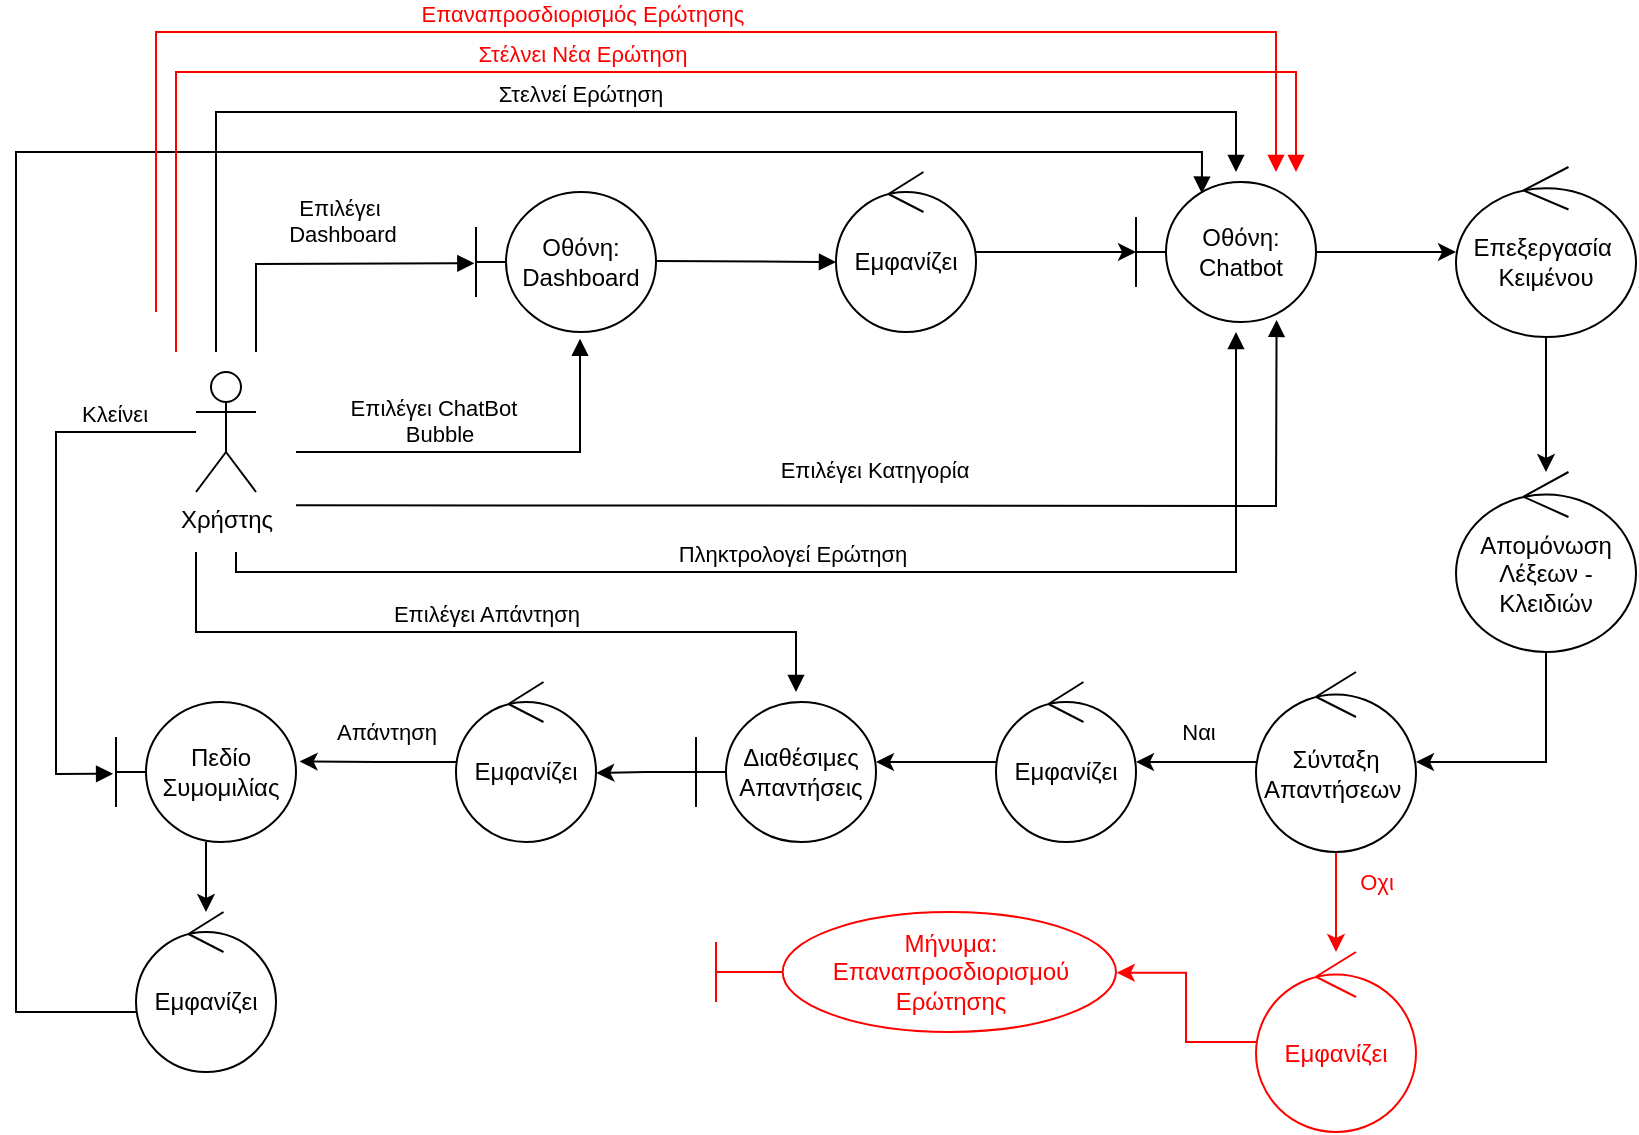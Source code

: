 <mxfile version="17.4.6" type="device"><diagram id="6_4eyCXF2LPvlBcHCBKY" name="Page-1"><mxGraphModel dx="1312" dy="588" grid="0" gridSize="10" guides="1" tooltips="1" connect="1" arrows="1" fold="1" page="0" pageScale="1" pageWidth="827" pageHeight="1169" math="0" shadow="0"><root><mxCell id="0"/><mxCell id="1" parent="0"/><mxCell id="_LJ4mqh4iR8nLpNvWZqS-1" value="Οθόνη:&lt;br&gt;Dashboard" style="shape=umlBoundary;whiteSpace=wrap;html=1;" vertex="1" parent="1"><mxGeometry x="220" y="210" width="90" height="70" as="geometry"/></mxCell><mxCell id="_LJ4mqh4iR8nLpNvWZqS-2" value="Επιλέγει&amp;nbsp;&lt;br&gt;Dashboard" style="html=1;verticalAlign=bottom;endArrow=block;rounded=0;entryX=-0.009;entryY=0.509;entryDx=0;entryDy=0;entryPerimeter=0;" edge="1" parent="1" target="_LJ4mqh4iR8nLpNvWZqS-1"><mxGeometry x="0.136" y="6" width="80" relative="1" as="geometry"><mxPoint x="110" y="290" as="sourcePoint"/><mxPoint x="190" y="244.5" as="targetPoint"/><Array as="points"><mxPoint x="110" y="246"/></Array><mxPoint as="offset"/></mxGeometry></mxCell><mxCell id="_LJ4mqh4iR8nLpNvWZqS-3" value="Χρήστης" style="shape=umlActor;verticalLabelPosition=bottom;verticalAlign=top;html=1;outlineConnect=0;" vertex="1" parent="1"><mxGeometry x="80" y="300" width="30" height="60" as="geometry"/></mxCell><mxCell id="_LJ4mqh4iR8nLpNvWZqS-4" value="" style="html=1;verticalAlign=bottom;endArrow=block;rounded=0;" edge="1" parent="1"><mxGeometry width="80" relative="1" as="geometry"><mxPoint x="310" y="244.52" as="sourcePoint"/><mxPoint x="400" y="245.0" as="targetPoint"/><Array as="points"/></mxGeometry></mxCell><mxCell id="_LJ4mqh4iR8nLpNvWZqS-10" value="" style="edgeStyle=orthogonalEdgeStyle;rounded=0;orthogonalLoop=1;jettySize=auto;html=1;" edge="1" parent="1" source="_LJ4mqh4iR8nLpNvWZqS-8" target="_LJ4mqh4iR8nLpNvWZqS-9"><mxGeometry relative="1" as="geometry"/></mxCell><mxCell id="_LJ4mqh4iR8nLpNvWZqS-8" value="Εμφανίζει" style="ellipse;shape=umlControl;whiteSpace=wrap;html=1;" vertex="1" parent="1"><mxGeometry x="400" y="200" width="70" height="80" as="geometry"/></mxCell><mxCell id="_LJ4mqh4iR8nLpNvWZqS-17" value="" style="edgeStyle=orthogonalEdgeStyle;rounded=0;orthogonalLoop=1;jettySize=auto;html=1;" edge="1" parent="1" source="_LJ4mqh4iR8nLpNvWZqS-9" target="_LJ4mqh4iR8nLpNvWZqS-16"><mxGeometry relative="1" as="geometry"/></mxCell><mxCell id="_LJ4mqh4iR8nLpNvWZqS-9" value="Οθόνη:&lt;br&gt;Chatbot" style="shape=umlBoundary;whiteSpace=wrap;html=1;" vertex="1" parent="1"><mxGeometry x="550" y="205" width="90" height="70" as="geometry"/></mxCell><mxCell id="_LJ4mqh4iR8nLpNvWZqS-11" value="Επιλέγει ChatBot&amp;nbsp;&lt;br&gt;&amp;nbsp;Bubble" style="html=1;verticalAlign=bottom;endArrow=block;rounded=0;entryX=0.578;entryY=1.048;entryDx=0;entryDy=0;entryPerimeter=0;" edge="1" parent="1" target="_LJ4mqh4iR8nLpNvWZqS-1"><mxGeometry x="-0.295" width="80" relative="1" as="geometry"><mxPoint x="130" y="340" as="sourcePoint"/><mxPoint x="210" y="340" as="targetPoint"/><Array as="points"><mxPoint x="272" y="340"/></Array><mxPoint as="offset"/></mxGeometry></mxCell><mxCell id="_LJ4mqh4iR8nLpNvWZqS-13" value="Επιλέγει Κατηγορία" style="html=1;verticalAlign=bottom;endArrow=block;rounded=0;entryX=0.781;entryY=0.985;entryDx=0;entryDy=0;entryPerimeter=0;" edge="1" parent="1" target="_LJ4mqh4iR8nLpNvWZqS-9"><mxGeometry x="-0.01" y="9" width="80" relative="1" as="geometry"><mxPoint x="130" y="366.64" as="sourcePoint"/><mxPoint x="272.02" y="310.0" as="targetPoint"/><Array as="points"><mxPoint x="620" y="367"/></Array><mxPoint as="offset"/></mxGeometry></mxCell><mxCell id="_LJ4mqh4iR8nLpNvWZqS-14" value="Πληκτρολογεί Ερώτηση" style="html=1;verticalAlign=bottom;endArrow=block;rounded=0;" edge="1" parent="1"><mxGeometry x="-0.085" width="80" relative="1" as="geometry"><mxPoint x="100" y="390" as="sourcePoint"/><mxPoint x="600" y="280" as="targetPoint"/><Array as="points"><mxPoint x="100" y="400"/><mxPoint x="600" y="400"/></Array><mxPoint as="offset"/></mxGeometry></mxCell><mxCell id="_LJ4mqh4iR8nLpNvWZqS-15" value="Στελνεί Ερώτηση" style="html=1;verticalAlign=bottom;endArrow=block;rounded=0;" edge="1" parent="1"><mxGeometry x="-0.085" width="80" relative="1" as="geometry"><mxPoint x="90" y="290" as="sourcePoint"/><mxPoint x="600" y="200" as="targetPoint"/><Array as="points"><mxPoint x="90" y="170"/><mxPoint x="600" y="170"/></Array><mxPoint as="offset"/></mxGeometry></mxCell><mxCell id="_LJ4mqh4iR8nLpNvWZqS-19" value="" style="edgeStyle=orthogonalEdgeStyle;rounded=0;orthogonalLoop=1;jettySize=auto;html=1;" edge="1" parent="1" source="_LJ4mqh4iR8nLpNvWZqS-16" target="_LJ4mqh4iR8nLpNvWZqS-18"><mxGeometry relative="1" as="geometry"/></mxCell><mxCell id="_LJ4mqh4iR8nLpNvWZqS-16" value="Επεξεργασία&amp;nbsp;&lt;br&gt;Κειμένου" style="ellipse;shape=umlControl;whiteSpace=wrap;html=1;" vertex="1" parent="1"><mxGeometry x="710" y="197.5" width="90" height="85" as="geometry"/></mxCell><mxCell id="_LJ4mqh4iR8nLpNvWZqS-21" value="" style="edgeStyle=orthogonalEdgeStyle;rounded=0;orthogonalLoop=1;jettySize=auto;html=1;" edge="1" parent="1" source="_LJ4mqh4iR8nLpNvWZqS-18" target="_LJ4mqh4iR8nLpNvWZqS-20"><mxGeometry relative="1" as="geometry"><Array as="points"><mxPoint x="755" y="495"/></Array></mxGeometry></mxCell><mxCell id="_LJ4mqh4iR8nLpNvWZqS-18" value="Απομόνωση Λέξεων - Κλειδιών" style="ellipse;shape=umlControl;whiteSpace=wrap;html=1;" vertex="1" parent="1"><mxGeometry x="710" y="350" width="90" height="90" as="geometry"/></mxCell><mxCell id="_LJ4mqh4iR8nLpNvWZqS-27" value="" style="edgeStyle=orthogonalEdgeStyle;rounded=0;orthogonalLoop=1;jettySize=auto;html=1;" edge="1" parent="1" source="_LJ4mqh4iR8nLpNvWZqS-20" target="_LJ4mqh4iR8nLpNvWZqS-22"><mxGeometry relative="1" as="geometry"/></mxCell><mxCell id="_LJ4mqh4iR8nLpNvWZqS-46" value="Ναι" style="edgeLabel;html=1;align=center;verticalAlign=middle;resizable=0;points=[];fontColor=#000000;" vertex="1" connectable="0" parent="_LJ4mqh4iR8nLpNvWZqS-27"><mxGeometry x="-0.023" y="-3" relative="1" as="geometry"><mxPoint y="-12" as="offset"/></mxGeometry></mxCell><mxCell id="_LJ4mqh4iR8nLpNvWZqS-48" value="" style="edgeStyle=orthogonalEdgeStyle;rounded=0;orthogonalLoop=1;jettySize=auto;html=1;fontColor=#000000;strokeColor=#FF0000;" edge="1" parent="1" source="_LJ4mqh4iR8nLpNvWZqS-20" target="_LJ4mqh4iR8nLpNvWZqS-47"><mxGeometry relative="1" as="geometry"/></mxCell><mxCell id="_LJ4mqh4iR8nLpNvWZqS-50" value="Οχι" style="edgeLabel;html=1;align=center;verticalAlign=middle;resizable=0;points=[];fontColor=#FF0000;" vertex="1" connectable="0" parent="_LJ4mqh4iR8nLpNvWZqS-48"><mxGeometry x="-0.395" y="2" relative="1" as="geometry"><mxPoint x="18" as="offset"/></mxGeometry></mxCell><mxCell id="_LJ4mqh4iR8nLpNvWZqS-20" value="Σύνταξη Απαντήσεων&amp;nbsp;" style="ellipse;shape=umlControl;whiteSpace=wrap;html=1;" vertex="1" parent="1"><mxGeometry x="610" y="450" width="80" height="90" as="geometry"/></mxCell><mxCell id="_LJ4mqh4iR8nLpNvWZqS-28" value="" style="edgeStyle=orthogonalEdgeStyle;rounded=0;orthogonalLoop=1;jettySize=auto;html=1;" edge="1" parent="1" source="_LJ4mqh4iR8nLpNvWZqS-22"><mxGeometry relative="1" as="geometry"><mxPoint x="420" y="495" as="targetPoint"/></mxGeometry></mxCell><mxCell id="_LJ4mqh4iR8nLpNvWZqS-22" value="Εμφανίζει" style="ellipse;shape=umlControl;whiteSpace=wrap;html=1;" vertex="1" parent="1"><mxGeometry x="480" y="455" width="70" height="80" as="geometry"/></mxCell><mxCell id="_LJ4mqh4iR8nLpNvWZqS-32" value="" style="edgeStyle=orthogonalEdgeStyle;rounded=0;orthogonalLoop=1;jettySize=auto;html=1;entryX=1.002;entryY=0.569;entryDx=0;entryDy=0;entryPerimeter=0;" edge="1" parent="1" source="_LJ4mqh4iR8nLpNvWZqS-24" target="_LJ4mqh4iR8nLpNvWZqS-31"><mxGeometry relative="1" as="geometry"/></mxCell><mxCell id="_LJ4mqh4iR8nLpNvWZqS-24" value="Διαθέσιμες Απαντήσεις" style="shape=umlBoundary;whiteSpace=wrap;html=1;" vertex="1" parent="1"><mxGeometry x="330" y="465" width="90" height="70" as="geometry"/></mxCell><mxCell id="_LJ4mqh4iR8nLpNvWZqS-30" value="Επιλέγει Απάντηση" style="html=1;verticalAlign=bottom;endArrow=block;rounded=0;" edge="1" parent="1"><mxGeometry width="80" relative="1" as="geometry"><mxPoint x="80" y="390" as="sourcePoint"/><mxPoint x="380" y="460" as="targetPoint"/><Array as="points"><mxPoint x="80" y="430"/><mxPoint x="380" y="430"/></Array></mxGeometry></mxCell><mxCell id="_LJ4mqh4iR8nLpNvWZqS-35" value="" style="edgeStyle=orthogonalEdgeStyle;rounded=0;orthogonalLoop=1;jettySize=auto;html=1;entryX=1.02;entryY=0.425;entryDx=0;entryDy=0;entryPerimeter=0;" edge="1" parent="1" source="_LJ4mqh4iR8nLpNvWZqS-31" target="_LJ4mqh4iR8nLpNvWZqS-34"><mxGeometry relative="1" as="geometry"><mxPoint x="140" y="495" as="targetPoint"/></mxGeometry></mxCell><mxCell id="_LJ4mqh4iR8nLpNvWZqS-37" value="Απάντηση" style="edgeLabel;html=1;align=center;verticalAlign=middle;resizable=0;points=[];" vertex="1" connectable="0" parent="_LJ4mqh4iR8nLpNvWZqS-35"><mxGeometry x="0.074" y="-2" relative="1" as="geometry"><mxPoint x="7" y="-13" as="offset"/></mxGeometry></mxCell><mxCell id="_LJ4mqh4iR8nLpNvWZqS-31" value="Εμφανίζει" style="ellipse;shape=umlControl;whiteSpace=wrap;html=1;" vertex="1" parent="1"><mxGeometry x="210" y="455" width="70" height="80" as="geometry"/></mxCell><mxCell id="_LJ4mqh4iR8nLpNvWZqS-41" value="" style="edgeStyle=orthogonalEdgeStyle;rounded=0;orthogonalLoop=1;jettySize=auto;html=1;" edge="1" parent="1" source="_LJ4mqh4iR8nLpNvWZqS-34" target="_LJ4mqh4iR8nLpNvWZqS-40"><mxGeometry relative="1" as="geometry"/></mxCell><mxCell id="_LJ4mqh4iR8nLpNvWZqS-34" value="Πεδίο Συμομιλίας" style="shape=umlBoundary;whiteSpace=wrap;html=1;" vertex="1" parent="1"><mxGeometry x="40" y="465" width="90" height="70" as="geometry"/></mxCell><mxCell id="_LJ4mqh4iR8nLpNvWZqS-39" value="Κλείνει" style="html=1;verticalAlign=bottom;endArrow=block;rounded=0;entryX=-0.016;entryY=0.513;entryDx=0;entryDy=0;entryPerimeter=0;" edge="1" parent="1" source="_LJ4mqh4iR8nLpNvWZqS-3" target="_LJ4mqh4iR8nLpNvWZqS-34"><mxGeometry x="-0.693" width="80" relative="1" as="geometry"><mxPoint x="-40" y="360" as="sourcePoint"/><mxPoint x="40" y="440" as="targetPoint"/><Array as="points"><mxPoint x="10" y="330"/><mxPoint x="10" y="501"/></Array><mxPoint as="offset"/></mxGeometry></mxCell><mxCell id="_LJ4mqh4iR8nLpNvWZqS-40" value="Εμφανίζει" style="ellipse;shape=umlControl;whiteSpace=wrap;html=1;" vertex="1" parent="1"><mxGeometry x="50" y="570" width="70" height="80" as="geometry"/></mxCell><mxCell id="_LJ4mqh4iR8nLpNvWZqS-42" value="" style="html=1;verticalAlign=bottom;endArrow=block;rounded=0;entryX=0.366;entryY=0.083;entryDx=0;entryDy=0;entryPerimeter=0;" edge="1" parent="1" target="_LJ4mqh4iR8nLpNvWZqS-9"><mxGeometry width="80" relative="1" as="geometry"><mxPoint x="50" y="620" as="sourcePoint"/><mxPoint x="60" y="260" as="targetPoint"/><Array as="points"><mxPoint x="-10" y="620"/><mxPoint x="-10" y="190"/><mxPoint x="583" y="190"/></Array></mxGeometry></mxCell><mxCell id="_LJ4mqh4iR8nLpNvWZqS-44" value="&lt;font color=&quot;#ff0000&quot;&gt;Στέλνει Νέα Ερώτηση&lt;/font&gt;" style="html=1;verticalAlign=bottom;endArrow=block;rounded=0;strokeColor=#FF0000;" edge="1" parent="1"><mxGeometry x="-0.085" width="80" relative="1" as="geometry"><mxPoint x="70" y="290" as="sourcePoint"/><mxPoint x="630" y="200" as="targetPoint"/><Array as="points"><mxPoint x="70" y="150"/><mxPoint x="630" y="150"/></Array><mxPoint as="offset"/></mxGeometry></mxCell><mxCell id="_LJ4mqh4iR8nLpNvWZqS-52" value="" style="edgeStyle=orthogonalEdgeStyle;rounded=0;orthogonalLoop=1;jettySize=auto;html=1;fontColor=#000000;strokeColor=#FF0000;entryX=1.002;entryY=0.506;entryDx=0;entryDy=0;entryPerimeter=0;" edge="1" parent="1" source="_LJ4mqh4iR8nLpNvWZqS-47" target="_LJ4mqh4iR8nLpNvWZqS-51"><mxGeometry relative="1" as="geometry"><mxPoint x="550" y="645" as="targetPoint"/></mxGeometry></mxCell><mxCell id="_LJ4mqh4iR8nLpNvWZqS-47" value="&lt;font color=&quot;#ff0000&quot;&gt;Εμφανίζει&lt;/font&gt;" style="ellipse;shape=umlControl;whiteSpace=wrap;html=1;strokeColor=#FF0000;" vertex="1" parent="1"><mxGeometry x="610" y="590" width="80" height="90" as="geometry"/></mxCell><mxCell id="_LJ4mqh4iR8nLpNvWZqS-51" value="&lt;font color=&quot;#ff0000&quot;&gt;Μήνυμα:&lt;br&gt;Επαναπροσδιορισμού&lt;br&gt;Ερώτησης&lt;/font&gt;" style="shape=umlBoundary;whiteSpace=wrap;html=1;strokeColor=#FF0000;" vertex="1" parent="1"><mxGeometry x="340" y="570" width="200" height="60" as="geometry"/></mxCell><mxCell id="_LJ4mqh4iR8nLpNvWZqS-53" value="&lt;font color=&quot;#ff0000&quot;&gt;Επαναπροσδιορισμός Ερώτησης&lt;/font&gt;" style="html=1;verticalAlign=bottom;endArrow=block;rounded=0;strokeColor=#FF0000;" edge="1" parent="1"><mxGeometry x="-0.085" width="80" relative="1" as="geometry"><mxPoint x="60" y="270" as="sourcePoint"/><mxPoint x="620" y="200" as="targetPoint"/><Array as="points"><mxPoint x="60" y="130"/><mxPoint x="620" y="130"/></Array><mxPoint as="offset"/></mxGeometry></mxCell></root></mxGraphModel></diagram></mxfile>